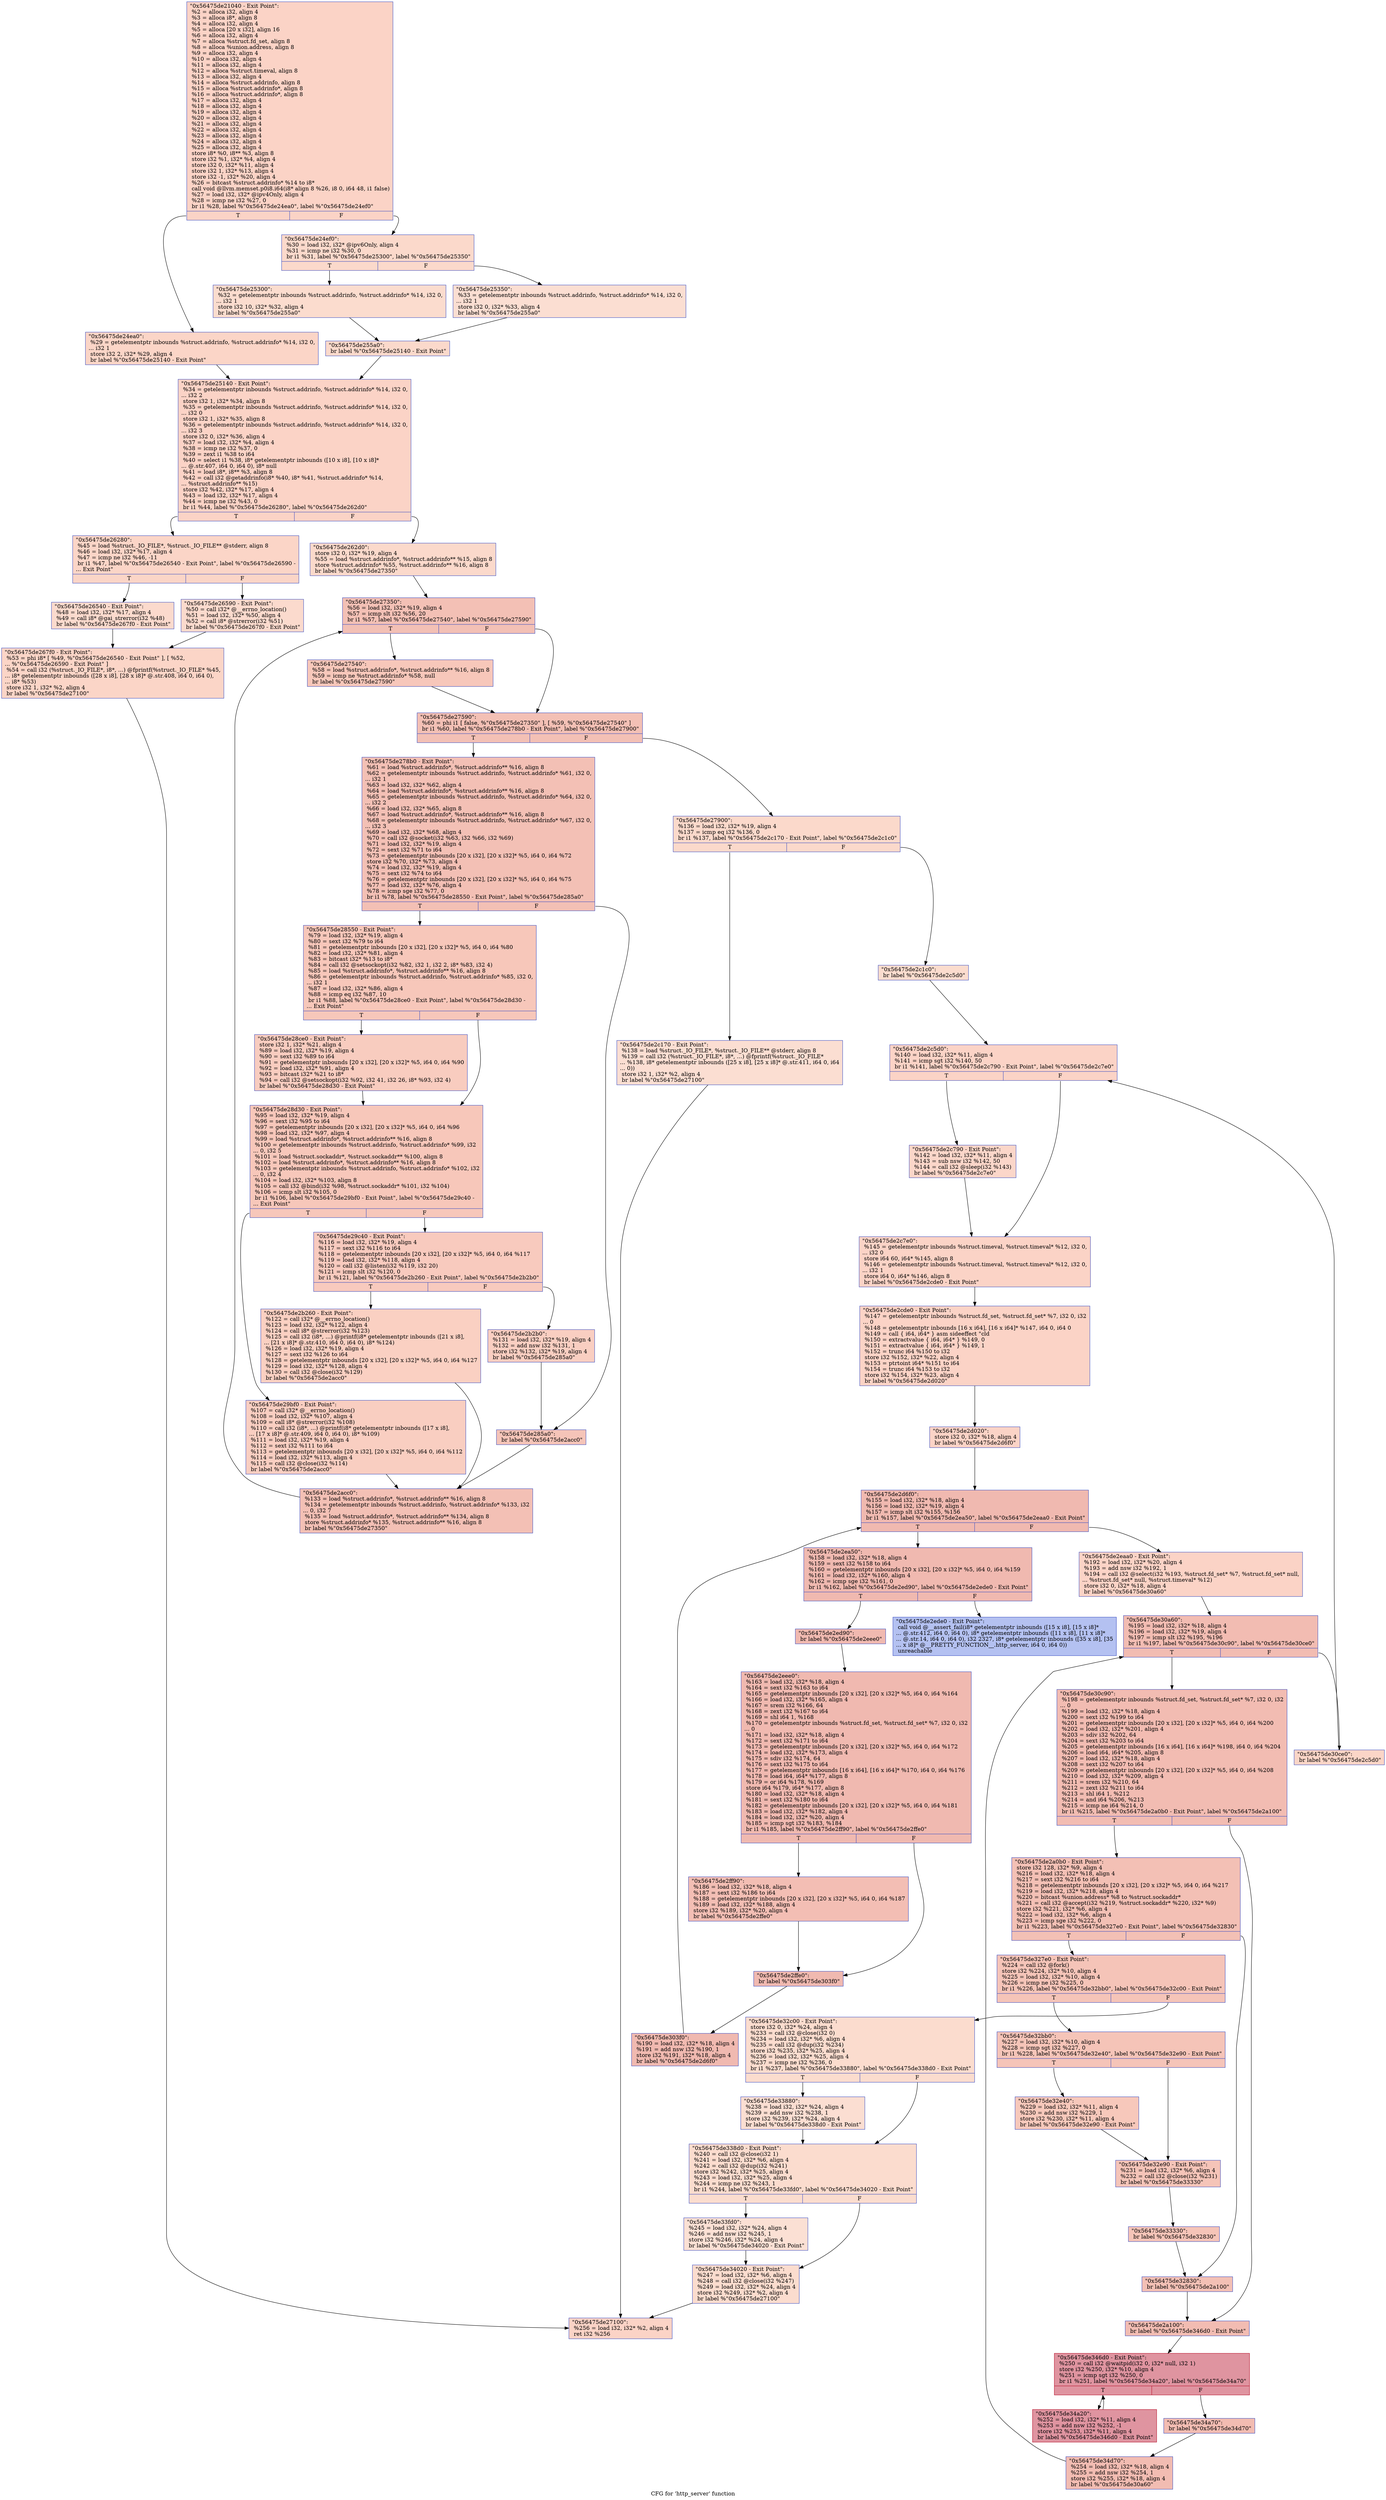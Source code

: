 digraph "CFG for 'http_server' function" {
	label="CFG for 'http_server' function";

	Node0x56475de21040 [shape=record,color="#3d50c3ff", style=filled, fillcolor="#f59c7d70",label="{\"0x56475de21040 - Exit Point\":\l  %2 = alloca i32, align 4\l  %3 = alloca i8*, align 8\l  %4 = alloca i32, align 4\l  %5 = alloca [20 x i32], align 16\l  %6 = alloca i32, align 4\l  %7 = alloca %struct.fd_set, align 8\l  %8 = alloca %union.address, align 8\l  %9 = alloca i32, align 4\l  %10 = alloca i32, align 4\l  %11 = alloca i32, align 4\l  %12 = alloca %struct.timeval, align 8\l  %13 = alloca i32, align 4\l  %14 = alloca %struct.addrinfo, align 8\l  %15 = alloca %struct.addrinfo*, align 8\l  %16 = alloca %struct.addrinfo*, align 8\l  %17 = alloca i32, align 4\l  %18 = alloca i32, align 4\l  %19 = alloca i32, align 4\l  %20 = alloca i32, align 4\l  %21 = alloca i32, align 4\l  %22 = alloca i32, align 4\l  %23 = alloca i32, align 4\l  %24 = alloca i32, align 4\l  %25 = alloca i32, align 4\l  store i8* %0, i8** %3, align 8\l  store i32 %1, i32* %4, align 4\l  store i32 0, i32* %11, align 4\l  store i32 1, i32* %13, align 4\l  store i32 -1, i32* %20, align 4\l  %26 = bitcast %struct.addrinfo* %14 to i8*\l  call void @llvm.memset.p0i8.i64(i8* align 8 %26, i8 0, i64 48, i1 false)\l  %27 = load i32, i32* @ipv4Only, align 4\l  %28 = icmp ne i32 %27, 0\l  br i1 %28, label %\"0x56475de24ea0\", label %\"0x56475de24ef0\"\l|{<s0>T|<s1>F}}"];
	Node0x56475de21040:s0 -> Node0x56475de24ea0;
	Node0x56475de21040:s1 -> Node0x56475de24ef0;
	Node0x56475de24ea0 [shape=record,color="#3d50c3ff", style=filled, fillcolor="#f5a08170",label="{\"0x56475de24ea0\":                                 \l  %29 = getelementptr inbounds %struct.addrinfo, %struct.addrinfo* %14, i32 0,\l... i32 1\l  store i32 2, i32* %29, align 4\l  br label %\"0x56475de25140 - Exit Point\"\l}"];
	Node0x56475de24ea0 -> Node0x56475de25140;
	Node0x56475de24ef0 [shape=record,color="#3d50c3ff", style=filled, fillcolor="#f7a88970",label="{\"0x56475de24ef0\":                                 \l  %30 = load i32, i32* @ipv6Only, align 4\l  %31 = icmp ne i32 %30, 0\l  br i1 %31, label %\"0x56475de25300\", label %\"0x56475de25350\"\l|{<s0>T|<s1>F}}"];
	Node0x56475de24ef0:s0 -> Node0x56475de25300;
	Node0x56475de24ef0:s1 -> Node0x56475de25350;
	Node0x56475de25300 [shape=record,color="#3d50c3ff", style=filled, fillcolor="#f7af9170",label="{\"0x56475de25300\":                                 \l  %32 = getelementptr inbounds %struct.addrinfo, %struct.addrinfo* %14, i32 0,\l... i32 1\l  store i32 10, i32* %32, align 4\l  br label %\"0x56475de255a0\"\l}"];
	Node0x56475de25300 -> Node0x56475de255a0;
	Node0x56475de25350 [shape=record,color="#3d50c3ff", style=filled, fillcolor="#f7b59970",label="{\"0x56475de25350\":                                 \l  %33 = getelementptr inbounds %struct.addrinfo, %struct.addrinfo* %14, i32 0,\l... i32 1\l  store i32 0, i32* %33, align 4\l  br label %\"0x56475de255a0\"\l}"];
	Node0x56475de25350 -> Node0x56475de255a0;
	Node0x56475de255a0 [shape=record,color="#3d50c3ff", style=filled, fillcolor="#f7a88970",label="{\"0x56475de255a0\":                                 \l  br label %\"0x56475de25140 - Exit Point\"\l}"];
	Node0x56475de255a0 -> Node0x56475de25140;
	Node0x56475de25140 [shape=record,color="#3d50c3ff", style=filled, fillcolor="#f59c7d70",label="{\"0x56475de25140 - Exit Point\":                    \l  %34 = getelementptr inbounds %struct.addrinfo, %struct.addrinfo* %14, i32 0,\l... i32 2\l  store i32 1, i32* %34, align 8\l  %35 = getelementptr inbounds %struct.addrinfo, %struct.addrinfo* %14, i32 0,\l... i32 0\l  store i32 1, i32* %35, align 8\l  %36 = getelementptr inbounds %struct.addrinfo, %struct.addrinfo* %14, i32 0,\l... i32 3\l  store i32 0, i32* %36, align 4\l  %37 = load i32, i32* %4, align 4\l  %38 = icmp ne i32 %37, 0\l  %39 = zext i1 %38 to i64\l  %40 = select i1 %38, i8* getelementptr inbounds ([10 x i8], [10 x i8]*\l... @.str.407, i64 0, i64 0), i8* null\l  %41 = load i8*, i8** %3, align 8\l  %42 = call i32 @getaddrinfo(i8* %40, i8* %41, %struct.addrinfo* %14,\l... %struct.addrinfo** %15)\l  store i32 %42, i32* %17, align 4\l  %43 = load i32, i32* %17, align 4\l  %44 = icmp ne i32 %43, 0\l  br i1 %44, label %\"0x56475de26280\", label %\"0x56475de262d0\"\l|{<s0>T|<s1>F}}"];
	Node0x56475de25140:s0 -> Node0x56475de26280;
	Node0x56475de25140:s1 -> Node0x56475de262d0;
	Node0x56475de26280 [shape=record,color="#3d50c3ff", style=filled, fillcolor="#f5a08170",label="{\"0x56475de26280\":                                 \l  %45 = load %struct._IO_FILE*, %struct._IO_FILE** @stderr, align 8\l  %46 = load i32, i32* %17, align 4\l  %47 = icmp ne i32 %46, -11\l  br i1 %47, label %\"0x56475de26540 - Exit Point\", label %\"0x56475de26590 -\l... Exit Point\"\l|{<s0>T|<s1>F}}"];
	Node0x56475de26280:s0 -> Node0x56475de26540;
	Node0x56475de26280:s1 -> Node0x56475de26590;
	Node0x56475de26540 [shape=record,color="#3d50c3ff", style=filled, fillcolor="#f7ac8e70",label="{\"0x56475de26540 - Exit Point\":                    \l  %48 = load i32, i32* %17, align 4\l  %49 = call i8* @gai_strerror(i32 %48)\l  br label %\"0x56475de267f0 - Exit Point\"\l}"];
	Node0x56475de26540 -> Node0x56475de267f0;
	Node0x56475de26590 [shape=record,color="#3d50c3ff", style=filled, fillcolor="#f7ac8e70",label="{\"0x56475de26590 - Exit Point\":                    \l  %50 = call i32* @__errno_location()\l  %51 = load i32, i32* %50, align 4\l  %52 = call i8* @strerror(i32 %51)\l  br label %\"0x56475de267f0 - Exit Point\"\l}"];
	Node0x56475de26590 -> Node0x56475de267f0;
	Node0x56475de267f0 [shape=record,color="#3d50c3ff", style=filled, fillcolor="#f5a08170",label="{\"0x56475de267f0 - Exit Point\":                    \l  %53 = phi i8* [ %49, %\"0x56475de26540 - Exit Point\" ], [ %52,\l... %\"0x56475de26590 - Exit Point\" ]\l  %54 = call i32 (%struct._IO_FILE*, i8*, ...) @fprintf(%struct._IO_FILE* %45,\l... i8* getelementptr inbounds ([28 x i8], [28 x i8]* @.str.408, i64 0, i64 0),\l... i8* %53)\l  store i32 1, i32* %2, align 4\l  br label %\"0x56475de27100\"\l}"];
	Node0x56475de267f0 -> Node0x56475de27100;
	Node0x56475de262d0 [shape=record,color="#3d50c3ff", style=filled, fillcolor="#f7a88970",label="{\"0x56475de262d0\":                                 \l  store i32 0, i32* %19, align 4\l  %55 = load %struct.addrinfo*, %struct.addrinfo** %15, align 8\l  store %struct.addrinfo* %55, %struct.addrinfo** %16, align 8\l  br label %\"0x56475de27350\"\l}"];
	Node0x56475de262d0 -> Node0x56475de27350;
	Node0x56475de27350 [shape=record,color="#3d50c3ff", style=filled, fillcolor="#e5705870",label="{\"0x56475de27350\":                                 \l  %56 = load i32, i32* %19, align 4\l  %57 = icmp slt i32 %56, 20\l  br i1 %57, label %\"0x56475de27540\", label %\"0x56475de27590\"\l|{<s0>T|<s1>F}}"];
	Node0x56475de27350:s0 -> Node0x56475de27540;
	Node0x56475de27350:s1 -> Node0x56475de27590;
	Node0x56475de27540 [shape=record,color="#3d50c3ff", style=filled, fillcolor="#ec7f6370",label="{\"0x56475de27540\":                                 \l  %58 = load %struct.addrinfo*, %struct.addrinfo** %16, align 8\l  %59 = icmp ne %struct.addrinfo* %58, null\l  br label %\"0x56475de27590\"\l}"];
	Node0x56475de27540 -> Node0x56475de27590;
	Node0x56475de27590 [shape=record,color="#3d50c3ff", style=filled, fillcolor="#e5705870",label="{\"0x56475de27590\":                                 \l  %60 = phi i1 [ false, %\"0x56475de27350\" ], [ %59, %\"0x56475de27540\" ]\l  br i1 %60, label %\"0x56475de278b0 - Exit Point\", label %\"0x56475de27900\"\l|{<s0>T|<s1>F}}"];
	Node0x56475de27590:s0 -> Node0x56475de278b0;
	Node0x56475de27590:s1 -> Node0x56475de27900;
	Node0x56475de278b0 [shape=record,color="#3d50c3ff", style=filled, fillcolor="#e5705870",label="{\"0x56475de278b0 - Exit Point\":                    \l  %61 = load %struct.addrinfo*, %struct.addrinfo** %16, align 8\l  %62 = getelementptr inbounds %struct.addrinfo, %struct.addrinfo* %61, i32 0,\l... i32 1\l  %63 = load i32, i32* %62, align 4\l  %64 = load %struct.addrinfo*, %struct.addrinfo** %16, align 8\l  %65 = getelementptr inbounds %struct.addrinfo, %struct.addrinfo* %64, i32 0,\l... i32 2\l  %66 = load i32, i32* %65, align 8\l  %67 = load %struct.addrinfo*, %struct.addrinfo** %16, align 8\l  %68 = getelementptr inbounds %struct.addrinfo, %struct.addrinfo* %67, i32 0,\l... i32 3\l  %69 = load i32, i32* %68, align 4\l  %70 = call i32 @socket(i32 %63, i32 %66, i32 %69)\l  %71 = load i32, i32* %19, align 4\l  %72 = sext i32 %71 to i64\l  %73 = getelementptr inbounds [20 x i32], [20 x i32]* %5, i64 0, i64 %72\l  store i32 %70, i32* %73, align 4\l  %74 = load i32, i32* %19, align 4\l  %75 = sext i32 %74 to i64\l  %76 = getelementptr inbounds [20 x i32], [20 x i32]* %5, i64 0, i64 %75\l  %77 = load i32, i32* %76, align 4\l  %78 = icmp sge i32 %77, 0\l  br i1 %78, label %\"0x56475de28550 - Exit Point\", label %\"0x56475de285a0\"\l|{<s0>T|<s1>F}}"];
	Node0x56475de278b0:s0 -> Node0x56475de28550;
	Node0x56475de278b0:s1 -> Node0x56475de285a0;
	Node0x56475de28550 [shape=record,color="#3d50c3ff", style=filled, fillcolor="#ec7f6370",label="{\"0x56475de28550 - Exit Point\":                    \l  %79 = load i32, i32* %19, align 4\l  %80 = sext i32 %79 to i64\l  %81 = getelementptr inbounds [20 x i32], [20 x i32]* %5, i64 0, i64 %80\l  %82 = load i32, i32* %81, align 4\l  %83 = bitcast i32* %13 to i8*\l  %84 = call i32 @setsockopt(i32 %82, i32 1, i32 2, i8* %83, i32 4)\l  %85 = load %struct.addrinfo*, %struct.addrinfo** %16, align 8\l  %86 = getelementptr inbounds %struct.addrinfo, %struct.addrinfo* %85, i32 0,\l... i32 1\l  %87 = load i32, i32* %86, align 4\l  %88 = icmp eq i32 %87, 10\l  br i1 %88, label %\"0x56475de28ce0 - Exit Point\", label %\"0x56475de28d30 -\l... Exit Point\"\l|{<s0>T|<s1>F}}"];
	Node0x56475de28550:s0 -> Node0x56475de28ce0;
	Node0x56475de28550:s1 -> Node0x56475de28d30;
	Node0x56475de28ce0 [shape=record,color="#3d50c3ff", style=filled, fillcolor="#f08b6e70",label="{\"0x56475de28ce0 - Exit Point\":                    \l  store i32 1, i32* %21, align 4\l  %89 = load i32, i32* %19, align 4\l  %90 = sext i32 %89 to i64\l  %91 = getelementptr inbounds [20 x i32], [20 x i32]* %5, i64 0, i64 %90\l  %92 = load i32, i32* %91, align 4\l  %93 = bitcast i32* %21 to i8*\l  %94 = call i32 @setsockopt(i32 %92, i32 41, i32 26, i8* %93, i32 4)\l  br label %\"0x56475de28d30 - Exit Point\"\l}"];
	Node0x56475de28ce0 -> Node0x56475de28d30;
	Node0x56475de28d30 [shape=record,color="#3d50c3ff", style=filled, fillcolor="#ec7f6370",label="{\"0x56475de28d30 - Exit Point\":                    \l  %95 = load i32, i32* %19, align 4\l  %96 = sext i32 %95 to i64\l  %97 = getelementptr inbounds [20 x i32], [20 x i32]* %5, i64 0, i64 %96\l  %98 = load i32, i32* %97, align 4\l  %99 = load %struct.addrinfo*, %struct.addrinfo** %16, align 8\l  %100 = getelementptr inbounds %struct.addrinfo, %struct.addrinfo* %99, i32\l... 0, i32 5\l  %101 = load %struct.sockaddr*, %struct.sockaddr** %100, align 8\l  %102 = load %struct.addrinfo*, %struct.addrinfo** %16, align 8\l  %103 = getelementptr inbounds %struct.addrinfo, %struct.addrinfo* %102, i32\l... 0, i32 4\l  %104 = load i32, i32* %103, align 8\l  %105 = call i32 @bind(i32 %98, %struct.sockaddr* %101, i32 %104)\l  %106 = icmp slt i32 %105, 0\l  br i1 %106, label %\"0x56475de29bf0 - Exit Point\", label %\"0x56475de29c40 -\l... Exit Point\"\l|{<s0>T|<s1>F}}"];
	Node0x56475de28d30:s0 -> Node0x56475de29bf0;
	Node0x56475de28d30:s1 -> Node0x56475de29c40;
	Node0x56475de29bf0 [shape=record,color="#3d50c3ff", style=filled, fillcolor="#f2907270",label="{\"0x56475de29bf0 - Exit Point\":                    \l  %107 = call i32* @__errno_location()\l  %108 = load i32, i32* %107, align 4\l  %109 = call i8* @strerror(i32 %108)\l  %110 = call i32 (i8*, ...) @printf(i8* getelementptr inbounds ([17 x i8],\l... [17 x i8]* @.str.409, i64 0, i64 0), i8* %109)\l  %111 = load i32, i32* %19, align 4\l  %112 = sext i32 %111 to i64\l  %113 = getelementptr inbounds [20 x i32], [20 x i32]* %5, i64 0, i64 %112\l  %114 = load i32, i32* %113, align 4\l  %115 = call i32 @close(i32 %114)\l  br label %\"0x56475de2acc0\"\l}"];
	Node0x56475de29bf0 -> Node0x56475de2acc0;
	Node0x56475de29c40 [shape=record,color="#3d50c3ff", style=filled, fillcolor="#ef886b70",label="{\"0x56475de29c40 - Exit Point\":                    \l  %116 = load i32, i32* %19, align 4\l  %117 = sext i32 %116 to i64\l  %118 = getelementptr inbounds [20 x i32], [20 x i32]* %5, i64 0, i64 %117\l  %119 = load i32, i32* %118, align 4\l  %120 = call i32 @listen(i32 %119, i32 20)\l  %121 = icmp slt i32 %120, 0\l  br i1 %121, label %\"0x56475de2b260 - Exit Point\", label %\"0x56475de2b2b0\"\l|{<s0>T|<s1>F}}"];
	Node0x56475de29c40:s0 -> Node0x56475de2b260;
	Node0x56475de29c40:s1 -> Node0x56475de2b2b0;
	Node0x56475de2b260 [shape=record,color="#3d50c3ff", style=filled, fillcolor="#f3947570",label="{\"0x56475de2b260 - Exit Point\":                    \l  %122 = call i32* @__errno_location()\l  %123 = load i32, i32* %122, align 4\l  %124 = call i8* @strerror(i32 %123)\l  %125 = call i32 (i8*, ...) @printf(i8* getelementptr inbounds ([21 x i8],\l... [21 x i8]* @.str.410, i64 0, i64 0), i8* %124)\l  %126 = load i32, i32* %19, align 4\l  %127 = sext i32 %126 to i64\l  %128 = getelementptr inbounds [20 x i32], [20 x i32]* %5, i64 0, i64 %127\l  %129 = load i32, i32* %128, align 4\l  %130 = call i32 @close(i32 %129)\l  br label %\"0x56475de2acc0\"\l}"];
	Node0x56475de2b260 -> Node0x56475de2acc0;
	Node0x56475de2b2b0 [shape=record,color="#3d50c3ff", style=filled, fillcolor="#f2907270",label="{\"0x56475de2b2b0\":                                 \l  %131 = load i32, i32* %19, align 4\l  %132 = add nsw i32 %131, 1\l  store i32 %132, i32* %19, align 4\l  br label %\"0x56475de285a0\"\l}"];
	Node0x56475de2b2b0 -> Node0x56475de285a0;
	Node0x56475de285a0 [shape=record,color="#3d50c3ff", style=filled, fillcolor="#e97a5f70",label="{\"0x56475de285a0\":                                 \l  br label %\"0x56475de2acc0\"\l}"];
	Node0x56475de285a0 -> Node0x56475de2acc0;
	Node0x56475de2acc0 [shape=record,color="#3d50c3ff", style=filled, fillcolor="#e5705870",label="{\"0x56475de2acc0\":                                 \l  %133 = load %struct.addrinfo*, %struct.addrinfo** %16, align 8\l  %134 = getelementptr inbounds %struct.addrinfo, %struct.addrinfo* %133, i32\l... 0, i32 7\l  %135 = load %struct.addrinfo*, %struct.addrinfo** %134, align 8\l  store %struct.addrinfo* %135, %struct.addrinfo** %16, align 8\l  br label %\"0x56475de27350\"\l}"];
	Node0x56475de2acc0 -> Node0x56475de27350;
	Node0x56475de27900 [shape=record,color="#3d50c3ff", style=filled, fillcolor="#f7a88970",label="{\"0x56475de27900\":                                 \l  %136 = load i32, i32* %19, align 4\l  %137 = icmp eq i32 %136, 0\l  br i1 %137, label %\"0x56475de2c170 - Exit Point\", label %\"0x56475de2c1c0\"\l|{<s0>T|<s1>F}}"];
	Node0x56475de27900:s0 -> Node0x56475de2c170;
	Node0x56475de27900:s1 -> Node0x56475de2c1c0;
	Node0x56475de2c170 [shape=record,color="#3d50c3ff", style=filled, fillcolor="#f7b59970",label="{\"0x56475de2c170 - Exit Point\":                    \l  %138 = load %struct._IO_FILE*, %struct._IO_FILE** @stderr, align 8\l  %139 = call i32 (%struct._IO_FILE*, i8*, ...) @fprintf(%struct._IO_FILE*\l... %138, i8* getelementptr inbounds ([25 x i8], [25 x i8]* @.str.411, i64 0, i64\l... 0))\l  store i32 1, i32* %2, align 4\l  br label %\"0x56475de27100\"\l}"];
	Node0x56475de2c170 -> Node0x56475de27100;
	Node0x56475de2c1c0 [shape=record,color="#3d50c3ff", style=filled, fillcolor="#f7af9170",label="{\"0x56475de2c1c0\":                                 \l  br label %\"0x56475de2c5d0\"\l}"];
	Node0x56475de2c1c0 -> Node0x56475de2c5d0;
	Node0x56475de2c5d0 [shape=record,color="#3d50c3ff", style=filled, fillcolor="#f59c7d70",label="{\"0x56475de2c5d0\":                                 \l  %140 = load i32, i32* %11, align 4\l  %141 = icmp sgt i32 %140, 50\l  br i1 %141, label %\"0x56475de2c790 - Exit Point\", label %\"0x56475de2c7e0\"\l|{<s0>T|<s1>F}}"];
	Node0x56475de2c5d0:s0 -> Node0x56475de2c790;
	Node0x56475de2c5d0:s1 -> Node0x56475de2c7e0;
	Node0x56475de2c790 [shape=record,color="#3d50c3ff", style=filled, fillcolor="#f6a38570",label="{\"0x56475de2c790 - Exit Point\":                    \l  %142 = load i32, i32* %11, align 4\l  %143 = sub nsw i32 %142, 50\l  %144 = call i32 @sleep(i32 %143)\l  br label %\"0x56475de2c7e0\"\l}"];
	Node0x56475de2c790 -> Node0x56475de2c7e0;
	Node0x56475de2c7e0 [shape=record,color="#3d50c3ff", style=filled, fillcolor="#f59c7d70",label="{\"0x56475de2c7e0\":                                 \l  %145 = getelementptr inbounds %struct.timeval, %struct.timeval* %12, i32 0,\l... i32 0\l  store i64 60, i64* %145, align 8\l  %146 = getelementptr inbounds %struct.timeval, %struct.timeval* %12, i32 0,\l... i32 1\l  store i64 0, i64* %146, align 8\l  br label %\"0x56475de2cde0 - Exit Point\"\l}"];
	Node0x56475de2c7e0 -> Node0x56475de2cde0;
	Node0x56475de2cde0 [shape=record,color="#3d50c3ff", style=filled, fillcolor="#f59c7d70",label="{\"0x56475de2cde0 - Exit Point\":                    \l  %147 = getelementptr inbounds %struct.fd_set, %struct.fd_set* %7, i32 0, i32\l... 0\l  %148 = getelementptr inbounds [16 x i64], [16 x i64]* %147, i64 0, i64 0\l  %149 = call \{ i64, i64* \} asm sideeffect \"cld\l  %150 = extractvalue \{ i64, i64* \} %149, 0\l  %151 = extractvalue \{ i64, i64* \} %149, 1\l  %152 = trunc i64 %150 to i32\l  store i32 %152, i32* %22, align 4\l  %153 = ptrtoint i64* %151 to i64\l  %154 = trunc i64 %153 to i32\l  store i32 %154, i32* %23, align 4\l  br label %\"0x56475de2d020\"\l}"];
	Node0x56475de2cde0 -> Node0x56475de2d020;
	Node0x56475de2d020 [shape=record,color="#3d50c3ff", style=filled, fillcolor="#f59c7d70",label="{\"0x56475de2d020\":                                 \l  store i32 0, i32* %18, align 4\l  br label %\"0x56475de2d6f0\"\l}"];
	Node0x56475de2d020 -> Node0x56475de2d6f0;
	Node0x56475de2d6f0 [shape=record,color="#3d50c3ff", style=filled, fillcolor="#de614d70",label="{\"0x56475de2d6f0\":                                 \l  %155 = load i32, i32* %18, align 4\l  %156 = load i32, i32* %19, align 4\l  %157 = icmp slt i32 %155, %156\l  br i1 %157, label %\"0x56475de2ea50\", label %\"0x56475de2eaa0 - Exit Point\"\l|{<s0>T|<s1>F}}"];
	Node0x56475de2d6f0:s0 -> Node0x56475de2ea50;
	Node0x56475de2d6f0:s1 -> Node0x56475de2eaa0;
	Node0x56475de2ea50 [shape=record,color="#3d50c3ff", style=filled, fillcolor="#de614d70",label="{\"0x56475de2ea50\":                                 \l  %158 = load i32, i32* %18, align 4\l  %159 = sext i32 %158 to i64\l  %160 = getelementptr inbounds [20 x i32], [20 x i32]* %5, i64 0, i64 %159\l  %161 = load i32, i32* %160, align 4\l  %162 = icmp sge i32 %161, 0\l  br i1 %162, label %\"0x56475de2ed90\", label %\"0x56475de2ede0 - Exit Point\"\l|{<s0>T|<s1>F}}"];
	Node0x56475de2ea50:s0 -> Node0x56475de2ed90;
	Node0x56475de2ea50:s1 -> Node0x56475de2ede0;
	Node0x56475de2ed90 [shape=record,color="#3d50c3ff", style=filled, fillcolor="#de614d70",label="{\"0x56475de2ed90\":                                 \l  br label %\"0x56475de2eee0\"\l}"];
	Node0x56475de2ed90 -> Node0x56475de2eee0;
	Node0x56475de2ede0 [shape=record,color="#3d50c3ff", style=filled, fillcolor="#5572df70",label="{\"0x56475de2ede0 - Exit Point\":                    \l  call void @__assert_fail(i8* getelementptr inbounds ([15 x i8], [15 x i8]*\l... @.str.412, i64 0, i64 0), i8* getelementptr inbounds ([11 x i8], [11 x i8]*\l... @.str.14, i64 0, i64 0), i32 2327, i8* getelementptr inbounds ([35 x i8], [35\l... x i8]* @__PRETTY_FUNCTION__.http_server, i64 0, i64 0))\l  unreachable\l}"];
	Node0x56475de2eee0 [shape=record,color="#3d50c3ff", style=filled, fillcolor="#de614d70",label="{\"0x56475de2eee0\":                                 \l  %163 = load i32, i32* %18, align 4\l  %164 = sext i32 %163 to i64\l  %165 = getelementptr inbounds [20 x i32], [20 x i32]* %5, i64 0, i64 %164\l  %166 = load i32, i32* %165, align 4\l  %167 = srem i32 %166, 64\l  %168 = zext i32 %167 to i64\l  %169 = shl i64 1, %168\l  %170 = getelementptr inbounds %struct.fd_set, %struct.fd_set* %7, i32 0, i32\l... 0\l  %171 = load i32, i32* %18, align 4\l  %172 = sext i32 %171 to i64\l  %173 = getelementptr inbounds [20 x i32], [20 x i32]* %5, i64 0, i64 %172\l  %174 = load i32, i32* %173, align 4\l  %175 = sdiv i32 %174, 64\l  %176 = sext i32 %175 to i64\l  %177 = getelementptr inbounds [16 x i64], [16 x i64]* %170, i64 0, i64 %176\l  %178 = load i64, i64* %177, align 8\l  %179 = or i64 %178, %169\l  store i64 %179, i64* %177, align 8\l  %180 = load i32, i32* %18, align 4\l  %181 = sext i32 %180 to i64\l  %182 = getelementptr inbounds [20 x i32], [20 x i32]* %5, i64 0, i64 %181\l  %183 = load i32, i32* %182, align 4\l  %184 = load i32, i32* %20, align 4\l  %185 = icmp sgt i32 %183, %184\l  br i1 %185, label %\"0x56475de2ff90\", label %\"0x56475de2ffe0\"\l|{<s0>T|<s1>F}}"];
	Node0x56475de2eee0:s0 -> Node0x56475de2ff90;
	Node0x56475de2eee0:s1 -> Node0x56475de2ffe0;
	Node0x56475de2ff90 [shape=record,color="#3d50c3ff", style=filled, fillcolor="#e36c5570",label="{\"0x56475de2ff90\":                                 \l  %186 = load i32, i32* %18, align 4\l  %187 = sext i32 %186 to i64\l  %188 = getelementptr inbounds [20 x i32], [20 x i32]* %5, i64 0, i64 %187\l  %189 = load i32, i32* %188, align 4\l  store i32 %189, i32* %20, align 4\l  br label %\"0x56475de2ffe0\"\l}"];
	Node0x56475de2ff90 -> Node0x56475de2ffe0;
	Node0x56475de2ffe0 [shape=record,color="#3d50c3ff", style=filled, fillcolor="#de614d70",label="{\"0x56475de2ffe0\":                                 \l  br label %\"0x56475de303f0\"\l}"];
	Node0x56475de2ffe0 -> Node0x56475de303f0;
	Node0x56475de303f0 [shape=record,color="#3d50c3ff", style=filled, fillcolor="#de614d70",label="{\"0x56475de303f0\":                                 \l  %190 = load i32, i32* %18, align 4\l  %191 = add nsw i32 %190, 1\l  store i32 %191, i32* %18, align 4\l  br label %\"0x56475de2d6f0\"\l}"];
	Node0x56475de303f0 -> Node0x56475de2d6f0;
	Node0x56475de2eaa0 [shape=record,color="#3d50c3ff", style=filled, fillcolor="#f59c7d70",label="{\"0x56475de2eaa0 - Exit Point\":                    \l  %192 = load i32, i32* %20, align 4\l  %193 = add nsw i32 %192, 1\l  %194 = call i32 @select(i32 %193, %struct.fd_set* %7, %struct.fd_set* null,\l... %struct.fd_set* null, %struct.timeval* %12)\l  store i32 0, i32* %18, align 4\l  br label %\"0x56475de30a60\"\l}"];
	Node0x56475de2eaa0 -> Node0x56475de30a60;
	Node0x56475de30a60 [shape=record,color="#3d50c3ff", style=filled, fillcolor="#e1675170",label="{\"0x56475de30a60\":                                 \l  %195 = load i32, i32* %18, align 4\l  %196 = load i32, i32* %19, align 4\l  %197 = icmp slt i32 %195, %196\l  br i1 %197, label %\"0x56475de30c90\", label %\"0x56475de30ce0\"\l|{<s0>T|<s1>F}}"];
	Node0x56475de30a60:s0 -> Node0x56475de30c90;
	Node0x56475de30a60:s1 -> Node0x56475de30ce0;
	Node0x56475de30c90 [shape=record,color="#3d50c3ff", style=filled, fillcolor="#e1675170",label="{\"0x56475de30c90\":                                 \l  %198 = getelementptr inbounds %struct.fd_set, %struct.fd_set* %7, i32 0, i32\l... 0\l  %199 = load i32, i32* %18, align 4\l  %200 = sext i32 %199 to i64\l  %201 = getelementptr inbounds [20 x i32], [20 x i32]* %5, i64 0, i64 %200\l  %202 = load i32, i32* %201, align 4\l  %203 = sdiv i32 %202, 64\l  %204 = sext i32 %203 to i64\l  %205 = getelementptr inbounds [16 x i64], [16 x i64]* %198, i64 0, i64 %204\l  %206 = load i64, i64* %205, align 8\l  %207 = load i32, i32* %18, align 4\l  %208 = sext i32 %207 to i64\l  %209 = getelementptr inbounds [20 x i32], [20 x i32]* %5, i64 0, i64 %208\l  %210 = load i32, i32* %209, align 4\l  %211 = srem i32 %210, 64\l  %212 = zext i32 %211 to i64\l  %213 = shl i64 1, %212\l  %214 = and i64 %206, %213\l  %215 = icmp ne i64 %214, 0\l  br i1 %215, label %\"0x56475de2a0b0 - Exit Point\", label %\"0x56475de2a100\"\l|{<s0>T|<s1>F}}"];
	Node0x56475de30c90:s0 -> Node0x56475de2a0b0;
	Node0x56475de30c90:s1 -> Node0x56475de2a100;
	Node0x56475de2a0b0 [shape=record,color="#3d50c3ff", style=filled, fillcolor="#e5705870",label="{\"0x56475de2a0b0 - Exit Point\":                    \l  store i32 128, i32* %9, align 4\l  %216 = load i32, i32* %18, align 4\l  %217 = sext i32 %216 to i64\l  %218 = getelementptr inbounds [20 x i32], [20 x i32]* %5, i64 0, i64 %217\l  %219 = load i32, i32* %218, align 4\l  %220 = bitcast %union.address* %8 to %struct.sockaddr*\l  %221 = call i32 @accept(i32 %219, %struct.sockaddr* %220, i32* %9)\l  store i32 %221, i32* %6, align 4\l  %222 = load i32, i32* %6, align 4\l  %223 = icmp sge i32 %222, 0\l  br i1 %223, label %\"0x56475de327e0 - Exit Point\", label %\"0x56475de32830\"\l|{<s0>T|<s1>F}}"];
	Node0x56475de2a0b0:s0 -> Node0x56475de327e0;
	Node0x56475de2a0b0:s1 -> Node0x56475de32830;
	Node0x56475de327e0 [shape=record,color="#3d50c3ff", style=filled, fillcolor="#e97a5f70",label="{\"0x56475de327e0 - Exit Point\":                    \l  %224 = call i32 @fork()\l  store i32 %224, i32* %10, align 4\l  %225 = load i32, i32* %10, align 4\l  %226 = icmp ne i32 %225, 0\l  br i1 %226, label %\"0x56475de32bb0\", label %\"0x56475de32c00 - Exit Point\"\l|{<s0>T|<s1>F}}"];
	Node0x56475de327e0:s0 -> Node0x56475de32bb0;
	Node0x56475de327e0:s1 -> Node0x56475de32c00;
	Node0x56475de32bb0 [shape=record,color="#3d50c3ff", style=filled, fillcolor="#e97a5f70",label="{\"0x56475de32bb0\":                                 \l  %227 = load i32, i32* %10, align 4\l  %228 = icmp sgt i32 %227, 0\l  br i1 %228, label %\"0x56475de32e40\", label %\"0x56475de32e90 - Exit Point\"\l|{<s0>T|<s1>F}}"];
	Node0x56475de32bb0:s0 -> Node0x56475de32e40;
	Node0x56475de32bb0:s1 -> Node0x56475de32e90;
	Node0x56475de32e40 [shape=record,color="#3d50c3ff", style=filled, fillcolor="#ed836670",label="{\"0x56475de32e40\":                                 \l  %229 = load i32, i32* %11, align 4\l  %230 = add nsw i32 %229, 1\l  store i32 %230, i32* %11, align 4\l  br label %\"0x56475de32e90 - Exit Point\"\l}"];
	Node0x56475de32e40 -> Node0x56475de32e90;
	Node0x56475de32e90 [shape=record,color="#3d50c3ff", style=filled, fillcolor="#e97a5f70",label="{\"0x56475de32e90 - Exit Point\":                    \l  %231 = load i32, i32* %6, align 4\l  %232 = call i32 @close(i32 %231)\l  br label %\"0x56475de33330\"\l}"];
	Node0x56475de32e90 -> Node0x56475de33330;
	Node0x56475de32c00 [shape=record,color="#3d50c3ff", style=filled, fillcolor="#f7af9170",label="{\"0x56475de32c00 - Exit Point\":                    \l  store i32 0, i32* %24, align 4\l  %233 = call i32 @close(i32 0)\l  %234 = load i32, i32* %6, align 4\l  %235 = call i32 @dup(i32 %234)\l  store i32 %235, i32* %25, align 4\l  %236 = load i32, i32* %25, align 4\l  %237 = icmp ne i32 %236, 0\l  br i1 %237, label %\"0x56475de33880\", label %\"0x56475de338d0 - Exit Point\"\l|{<s0>T|<s1>F}}"];
	Node0x56475de32c00:s0 -> Node0x56475de33880;
	Node0x56475de32c00:s1 -> Node0x56475de338d0;
	Node0x56475de33880 [shape=record,color="#3d50c3ff", style=filled, fillcolor="#f7b59970",label="{\"0x56475de33880\":                                 \l  %238 = load i32, i32* %24, align 4\l  %239 = add nsw i32 %238, 1\l  store i32 %239, i32* %24, align 4\l  br label %\"0x56475de338d0 - Exit Point\"\l}"];
	Node0x56475de33880 -> Node0x56475de338d0;
	Node0x56475de338d0 [shape=record,color="#3d50c3ff", style=filled, fillcolor="#f7af9170",label="{\"0x56475de338d0 - Exit Point\":                    \l  %240 = call i32 @close(i32 1)\l  %241 = load i32, i32* %6, align 4\l  %242 = call i32 @dup(i32 %241)\l  store i32 %242, i32* %25, align 4\l  %243 = load i32, i32* %25, align 4\l  %244 = icmp ne i32 %243, 1\l  br i1 %244, label %\"0x56475de33fd0\", label %\"0x56475de34020 - Exit Point\"\l|{<s0>T|<s1>F}}"];
	Node0x56475de338d0:s0 -> Node0x56475de33fd0;
	Node0x56475de338d0:s1 -> Node0x56475de34020;
	Node0x56475de33fd0 [shape=record,color="#3d50c3ff", style=filled, fillcolor="#f7b99e70",label="{\"0x56475de33fd0\":                                 \l  %245 = load i32, i32* %24, align 4\l  %246 = add nsw i32 %245, 1\l  store i32 %246, i32* %24, align 4\l  br label %\"0x56475de34020 - Exit Point\"\l}"];
	Node0x56475de33fd0 -> Node0x56475de34020;
	Node0x56475de34020 [shape=record,color="#3d50c3ff", style=filled, fillcolor="#f7af9170",label="{\"0x56475de34020 - Exit Point\":                    \l  %247 = load i32, i32* %6, align 4\l  %248 = call i32 @close(i32 %247)\l  %249 = load i32, i32* %24, align 4\l  store i32 %249, i32* %2, align 4\l  br label %\"0x56475de27100\"\l}"];
	Node0x56475de34020 -> Node0x56475de27100;
	Node0x56475de33330 [shape=record,color="#3d50c3ff", style=filled, fillcolor="#e97a5f70",label="{\"0x56475de33330\":                                 \l  br label %\"0x56475de32830\"\l}"];
	Node0x56475de33330 -> Node0x56475de32830;
	Node0x56475de32830 [shape=record,color="#3d50c3ff", style=filled, fillcolor="#e5705870",label="{\"0x56475de32830\":                                 \l  br label %\"0x56475de2a100\"\l}"];
	Node0x56475de32830 -> Node0x56475de2a100;
	Node0x56475de2a100 [shape=record,color="#3d50c3ff", style=filled, fillcolor="#e1675170",label="{\"0x56475de2a100\":                                 \l  br label %\"0x56475de346d0 - Exit Point\"\l}"];
	Node0x56475de2a100 -> Node0x56475de346d0;
	Node0x56475de346d0 [shape=record,color="#b70d28ff", style=filled, fillcolor="#b70d2870",label="{\"0x56475de346d0 - Exit Point\":                    \l  %250 = call i32 @waitpid(i32 0, i32* null, i32 1)\l  store i32 %250, i32* %10, align 4\l  %251 = icmp sgt i32 %250, 0\l  br i1 %251, label %\"0x56475de34a20\", label %\"0x56475de34a70\"\l|{<s0>T|<s1>F}}"];
	Node0x56475de346d0:s0 -> Node0x56475de34a20;
	Node0x56475de346d0:s1 -> Node0x56475de34a70;
	Node0x56475de34a20 [shape=record,color="#b70d28ff", style=filled, fillcolor="#b70d2870",label="{\"0x56475de34a20\":                                 \l  %252 = load i32, i32* %11, align 4\l  %253 = add nsw i32 %252, -1\l  store i32 %253, i32* %11, align 4\l  br label %\"0x56475de346d0 - Exit Point\"\l}"];
	Node0x56475de34a20 -> Node0x56475de346d0;
	Node0x56475de34a70 [shape=record,color="#3d50c3ff", style=filled, fillcolor="#e1675170",label="{\"0x56475de34a70\":                                 \l  br label %\"0x56475de34d70\"\l}"];
	Node0x56475de34a70 -> Node0x56475de34d70;
	Node0x56475de34d70 [shape=record,color="#3d50c3ff", style=filled, fillcolor="#e1675170",label="{\"0x56475de34d70\":                                 \l  %254 = load i32, i32* %18, align 4\l  %255 = add nsw i32 %254, 1\l  store i32 %255, i32* %18, align 4\l  br label %\"0x56475de30a60\"\l}"];
	Node0x56475de34d70 -> Node0x56475de30a60;
	Node0x56475de30ce0 [shape=record,color="#3d50c3ff", style=filled, fillcolor="#f5a08170",label="{\"0x56475de30ce0\":                                 \l  br label %\"0x56475de2c5d0\"\l}"];
	Node0x56475de30ce0 -> Node0x56475de2c5d0;
	Node0x56475de27100 [shape=record,color="#3d50c3ff", style=filled, fillcolor="#f59c7d70",label="{\"0x56475de27100\":                                 \l  %256 = load i32, i32* %2, align 4\l  ret i32 %256\l}"];
}
